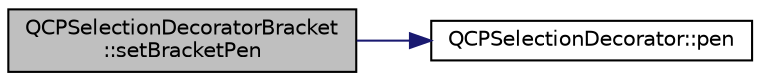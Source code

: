 digraph "QCPSelectionDecoratorBracket::setBracketPen"
{
 // LATEX_PDF_SIZE
  edge [fontname="Helvetica",fontsize="10",labelfontname="Helvetica",labelfontsize="10"];
  node [fontname="Helvetica",fontsize="10",shape=record];
  rankdir="LR";
  Node1 [label="QCPSelectionDecoratorBracket\l::setBracketPen",height=0.2,width=0.4,color="black", fillcolor="grey75", style="filled", fontcolor="black",tooltip=" "];
  Node1 -> Node2 [color="midnightblue",fontsize="10",style="solid",fontname="Helvetica"];
  Node2 [label="QCPSelectionDecorator::pen",height=0.2,width=0.4,color="black", fillcolor="white", style="filled",URL="$classQCPSelectionDecorator.html#a9307a60c9759223367909aed2d05ad91",tooltip=" "];
}
